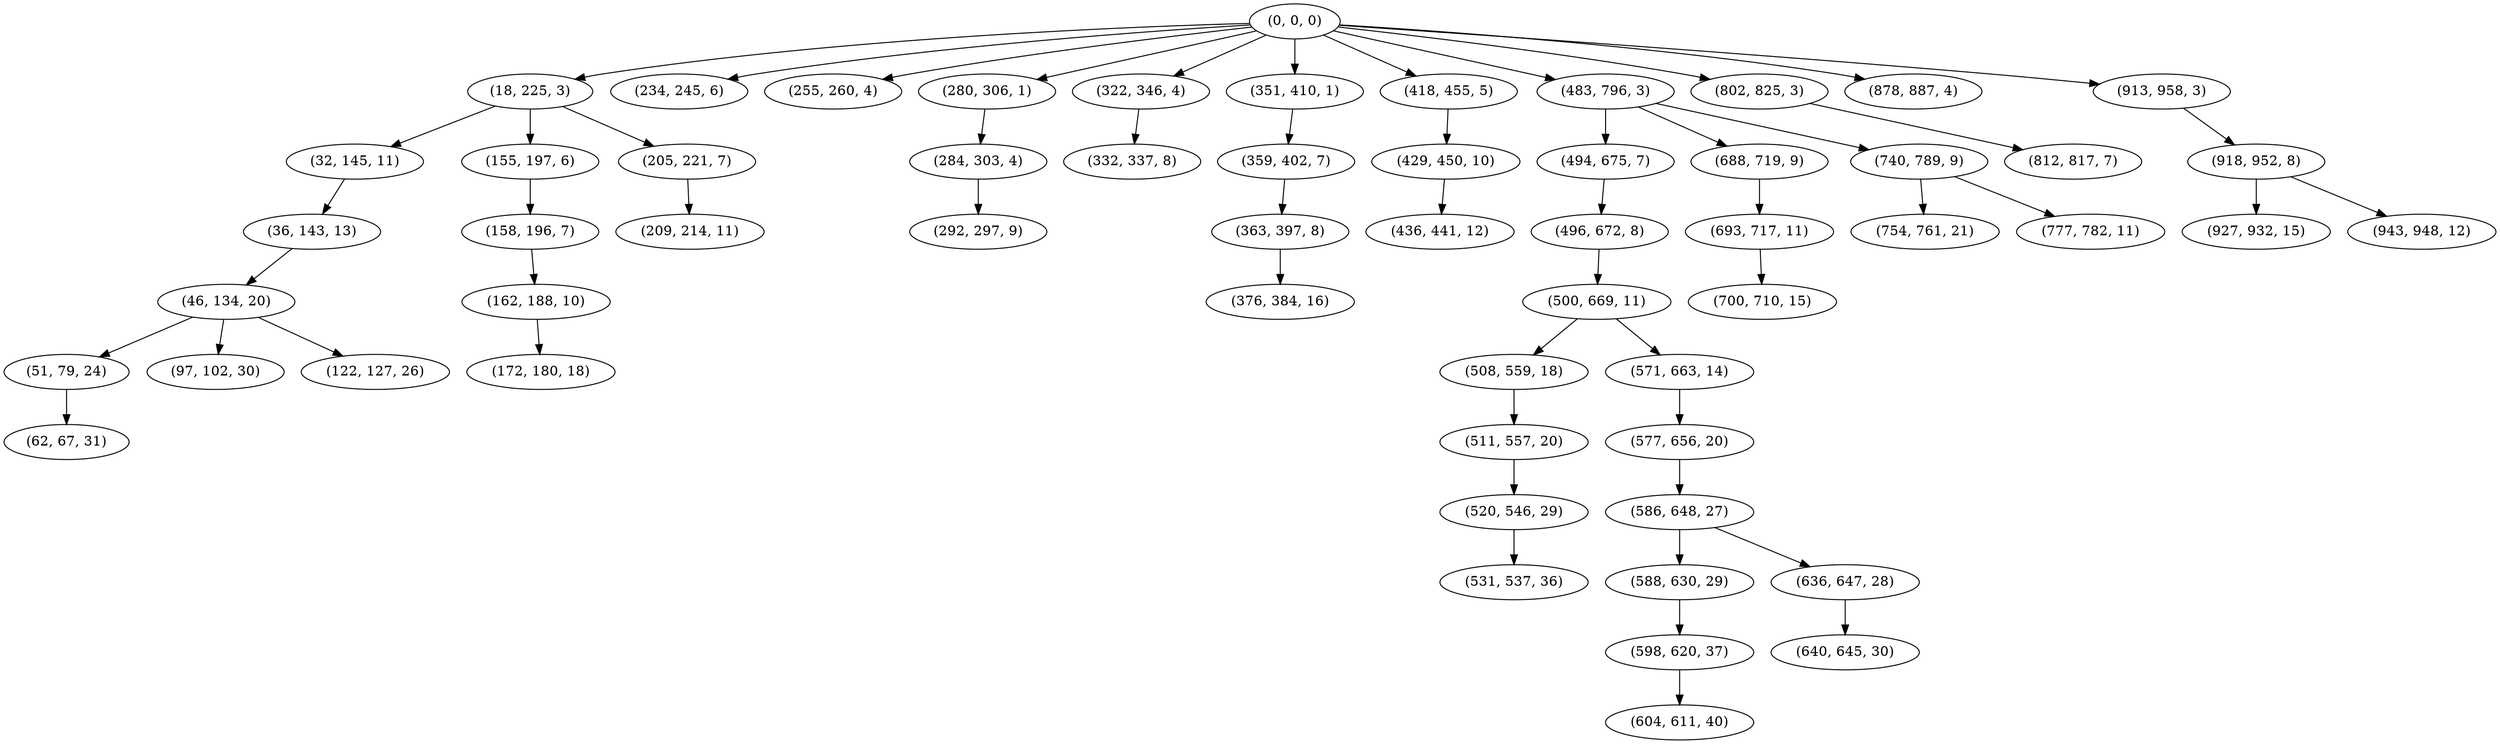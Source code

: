 digraph tree {
    "(0, 0, 0)";
    "(18, 225, 3)";
    "(32, 145, 11)";
    "(36, 143, 13)";
    "(46, 134, 20)";
    "(51, 79, 24)";
    "(62, 67, 31)";
    "(97, 102, 30)";
    "(122, 127, 26)";
    "(155, 197, 6)";
    "(158, 196, 7)";
    "(162, 188, 10)";
    "(172, 180, 18)";
    "(205, 221, 7)";
    "(209, 214, 11)";
    "(234, 245, 6)";
    "(255, 260, 4)";
    "(280, 306, 1)";
    "(284, 303, 4)";
    "(292, 297, 9)";
    "(322, 346, 4)";
    "(332, 337, 8)";
    "(351, 410, 1)";
    "(359, 402, 7)";
    "(363, 397, 8)";
    "(376, 384, 16)";
    "(418, 455, 5)";
    "(429, 450, 10)";
    "(436, 441, 12)";
    "(483, 796, 3)";
    "(494, 675, 7)";
    "(496, 672, 8)";
    "(500, 669, 11)";
    "(508, 559, 18)";
    "(511, 557, 20)";
    "(520, 546, 29)";
    "(531, 537, 36)";
    "(571, 663, 14)";
    "(577, 656, 20)";
    "(586, 648, 27)";
    "(588, 630, 29)";
    "(598, 620, 37)";
    "(604, 611, 40)";
    "(636, 647, 28)";
    "(640, 645, 30)";
    "(688, 719, 9)";
    "(693, 717, 11)";
    "(700, 710, 15)";
    "(740, 789, 9)";
    "(754, 761, 21)";
    "(777, 782, 11)";
    "(802, 825, 3)";
    "(812, 817, 7)";
    "(878, 887, 4)";
    "(913, 958, 3)";
    "(918, 952, 8)";
    "(927, 932, 15)";
    "(943, 948, 12)";
    "(0, 0, 0)" -> "(18, 225, 3)";
    "(0, 0, 0)" -> "(234, 245, 6)";
    "(0, 0, 0)" -> "(255, 260, 4)";
    "(0, 0, 0)" -> "(280, 306, 1)";
    "(0, 0, 0)" -> "(322, 346, 4)";
    "(0, 0, 0)" -> "(351, 410, 1)";
    "(0, 0, 0)" -> "(418, 455, 5)";
    "(0, 0, 0)" -> "(483, 796, 3)";
    "(0, 0, 0)" -> "(802, 825, 3)";
    "(0, 0, 0)" -> "(878, 887, 4)";
    "(0, 0, 0)" -> "(913, 958, 3)";
    "(18, 225, 3)" -> "(32, 145, 11)";
    "(18, 225, 3)" -> "(155, 197, 6)";
    "(18, 225, 3)" -> "(205, 221, 7)";
    "(32, 145, 11)" -> "(36, 143, 13)";
    "(36, 143, 13)" -> "(46, 134, 20)";
    "(46, 134, 20)" -> "(51, 79, 24)";
    "(46, 134, 20)" -> "(97, 102, 30)";
    "(46, 134, 20)" -> "(122, 127, 26)";
    "(51, 79, 24)" -> "(62, 67, 31)";
    "(155, 197, 6)" -> "(158, 196, 7)";
    "(158, 196, 7)" -> "(162, 188, 10)";
    "(162, 188, 10)" -> "(172, 180, 18)";
    "(205, 221, 7)" -> "(209, 214, 11)";
    "(280, 306, 1)" -> "(284, 303, 4)";
    "(284, 303, 4)" -> "(292, 297, 9)";
    "(322, 346, 4)" -> "(332, 337, 8)";
    "(351, 410, 1)" -> "(359, 402, 7)";
    "(359, 402, 7)" -> "(363, 397, 8)";
    "(363, 397, 8)" -> "(376, 384, 16)";
    "(418, 455, 5)" -> "(429, 450, 10)";
    "(429, 450, 10)" -> "(436, 441, 12)";
    "(483, 796, 3)" -> "(494, 675, 7)";
    "(483, 796, 3)" -> "(688, 719, 9)";
    "(483, 796, 3)" -> "(740, 789, 9)";
    "(494, 675, 7)" -> "(496, 672, 8)";
    "(496, 672, 8)" -> "(500, 669, 11)";
    "(500, 669, 11)" -> "(508, 559, 18)";
    "(500, 669, 11)" -> "(571, 663, 14)";
    "(508, 559, 18)" -> "(511, 557, 20)";
    "(511, 557, 20)" -> "(520, 546, 29)";
    "(520, 546, 29)" -> "(531, 537, 36)";
    "(571, 663, 14)" -> "(577, 656, 20)";
    "(577, 656, 20)" -> "(586, 648, 27)";
    "(586, 648, 27)" -> "(588, 630, 29)";
    "(586, 648, 27)" -> "(636, 647, 28)";
    "(588, 630, 29)" -> "(598, 620, 37)";
    "(598, 620, 37)" -> "(604, 611, 40)";
    "(636, 647, 28)" -> "(640, 645, 30)";
    "(688, 719, 9)" -> "(693, 717, 11)";
    "(693, 717, 11)" -> "(700, 710, 15)";
    "(740, 789, 9)" -> "(754, 761, 21)";
    "(740, 789, 9)" -> "(777, 782, 11)";
    "(802, 825, 3)" -> "(812, 817, 7)";
    "(913, 958, 3)" -> "(918, 952, 8)";
    "(918, 952, 8)" -> "(927, 932, 15)";
    "(918, 952, 8)" -> "(943, 948, 12)";
}
